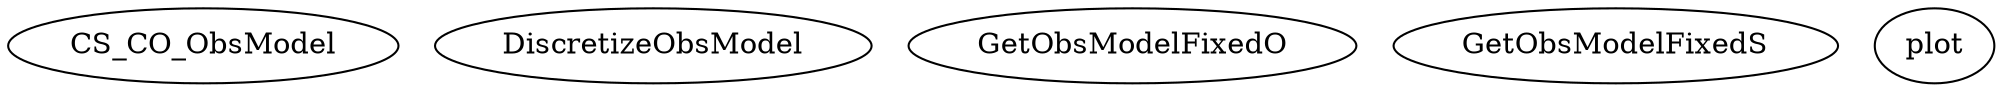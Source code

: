 /* Created by mdot for Matlab */
digraph m2html {

  CS_CO_ObsModel [URL="CS_CO_ObsModel.html"];
  DiscretizeObsModel [URL="DiscretizeObsModel.html"];
  GetObsModelFixedO [URL="GetObsModelFixedO.html"];
  GetObsModelFixedS [URL="GetObsModelFixedS.html"];
  plot [URL="plot.html"];
}